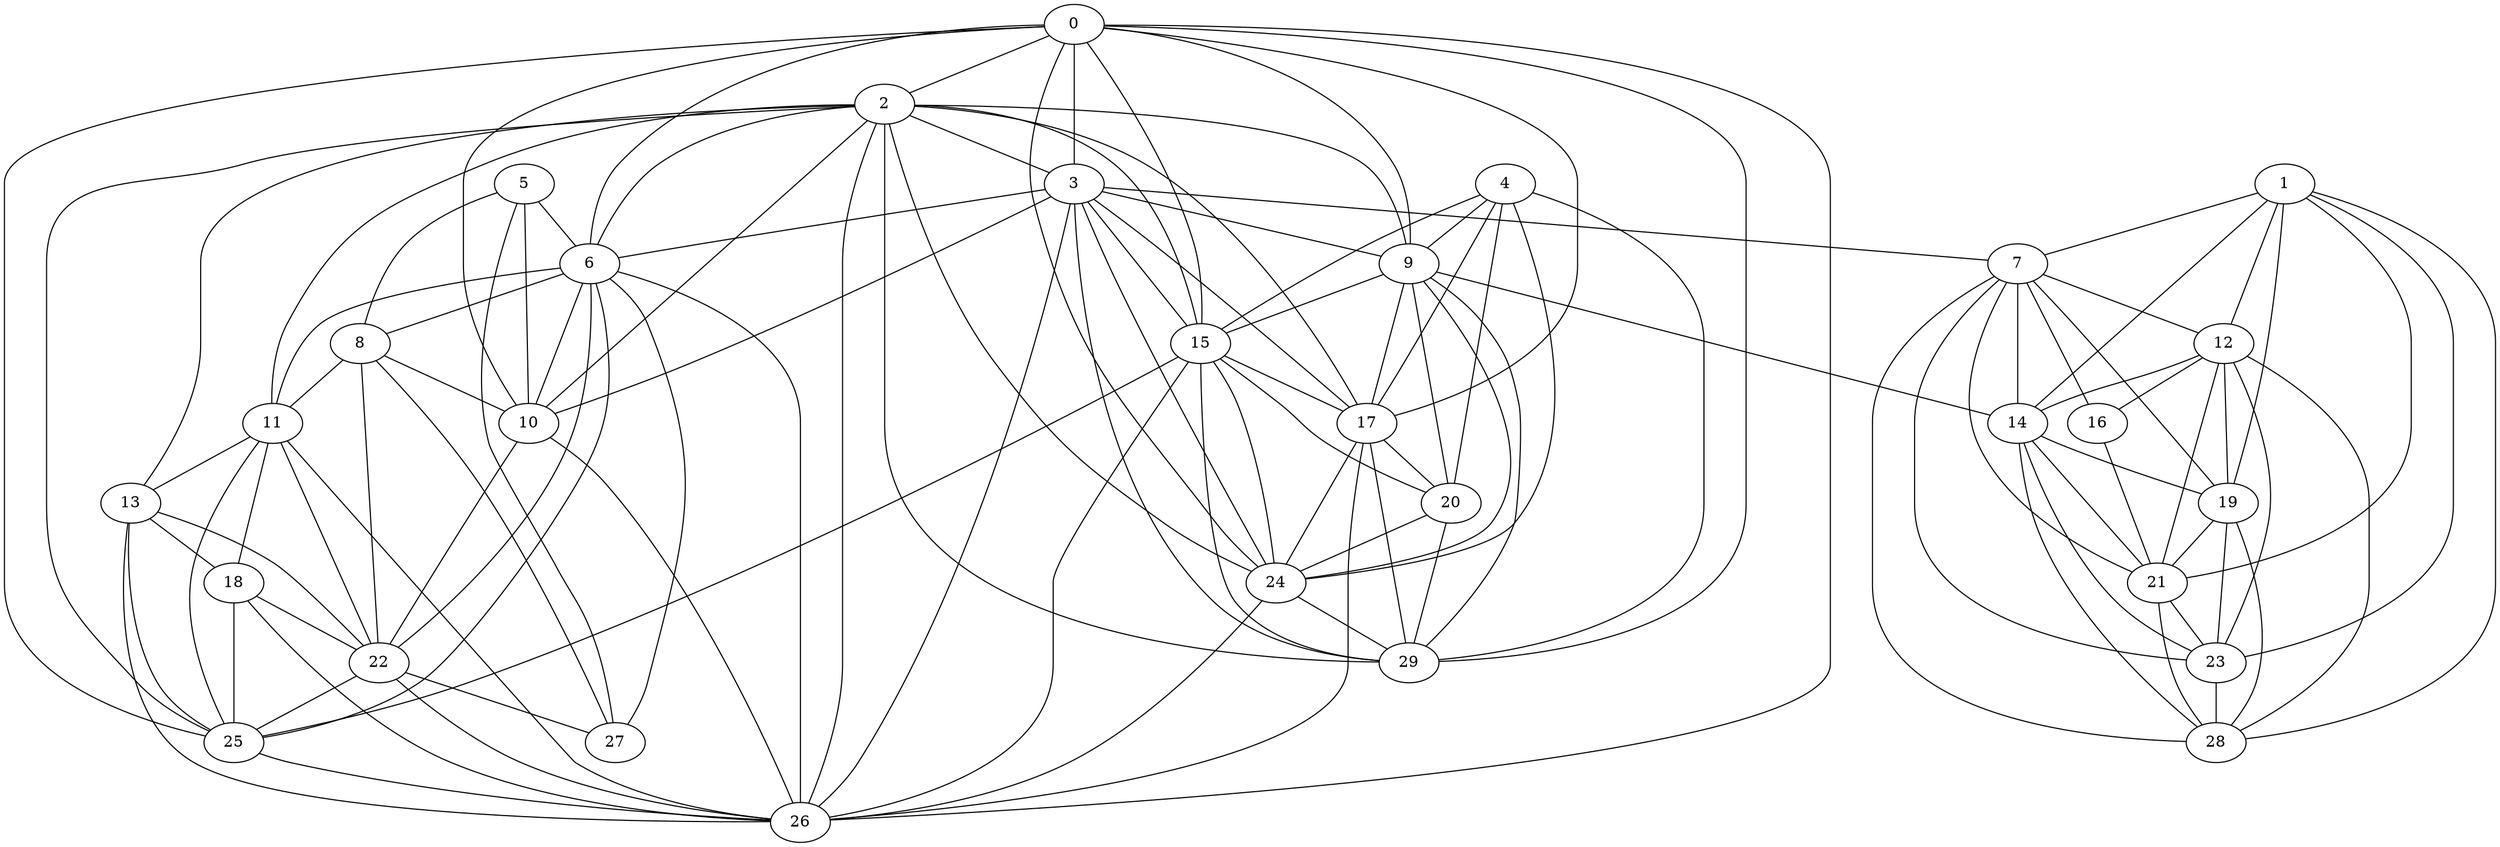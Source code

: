 graph {
	0 [label = 0]
	1 [label = 1]
	2 [label = 2]
	3 [label = 3]
	4 [label = 4]
	5 [label = 5]
	6 [label = 6]
	7 [label = 7]
	8 [label = 8]
	9 [label = 9]
	10 [label = 10]
	11 [label = 11]
	12 [label = 12]
	13 [label = 13]
	14 [label = 14]
	15 [label = 15]
	16 [label = 16]
	17 [label = 17]
	18 [label = 18]
	19 [label = 19]
	20 [label = 20]
	21 [label = 21]
	22 [label = 22]
	23 [label = 23]
	24 [label = 24]
	25 [label = 25]
	26 [label = 26]
	27 [label = 27]
	28 [label = 28]
	29 [label = 29]
	0 -- 2;
	0 -- 3;
	0 -- 6;
	0 -- 9;
	0 -- 10;
	0 -- 15;
	0 -- 17;
	0 -- 24;
	0 -- 25;
	0 -- 26;
	0 -- 29;
	1 -- 7;
	1 -- 12;
	1 -- 14;
	1 -- 19;
	1 -- 21;
	1 -- 23;
	1 -- 28;
	2 -- 3;
	2 -- 6;
	2 -- 9;
	2 -- 10;
	2 -- 11;
	2 -- 13;
	2 -- 15;
	2 -- 17;
	2 -- 24;
	2 -- 25;
	2 -- 26;
	2 -- 29;
	3 -- 6;
	3 -- 7;
	3 -- 9;
	3 -- 10;
	3 -- 15;
	3 -- 17;
	3 -- 24;
	3 -- 26;
	3 -- 29;
	4 -- 9;
	4 -- 15;
	4 -- 17;
	4 -- 20;
	4 -- 24;
	4 -- 29;
	5 -- 6;
	5 -- 8;
	5 -- 10;
	5 -- 27;
	6 -- 8;
	6 -- 10;
	6 -- 11;
	6 -- 22;
	6 -- 25;
	6 -- 26;
	6 -- 27;
	7 -- 12;
	7 -- 14;
	7 -- 16;
	7 -- 19;
	7 -- 21;
	7 -- 23;
	7 -- 28;
	8 -- 10;
	8 -- 11;
	8 -- 22;
	8 -- 27;
	9 -- 14;
	9 -- 15;
	9 -- 17;
	9 -- 20;
	9 -- 24;
	9 -- 29;
	10 -- 22;
	10 -- 26;
	11 -- 13;
	11 -- 18;
	11 -- 22;
	11 -- 25;
	11 -- 26;
	12 -- 14;
	12 -- 16;
	12 -- 19;
	12 -- 21;
	12 -- 23;
	12 -- 28;
	13 -- 18;
	13 -- 22;
	13 -- 25;
	13 -- 26;
	14 -- 19;
	14 -- 21;
	14 -- 23;
	14 -- 28;
	15 -- 17;
	15 -- 20;
	15 -- 24;
	15 -- 25;
	15 -- 26;
	15 -- 29;
	16 -- 21;
	17 -- 20;
	17 -- 24;
	17 -- 26;
	17 -- 29;
	18 -- 22;
	18 -- 25;
	18 -- 26;
	19 -- 21;
	19 -- 23;
	19 -- 28;
	20 -- 24;
	20 -- 29;
	21 -- 23;
	21 -- 28;
	22 -- 25;
	22 -- 26;
	22 -- 27;
	23 -- 28;
	24 -- 26;
	24 -- 29;
	25 -- 26;
}